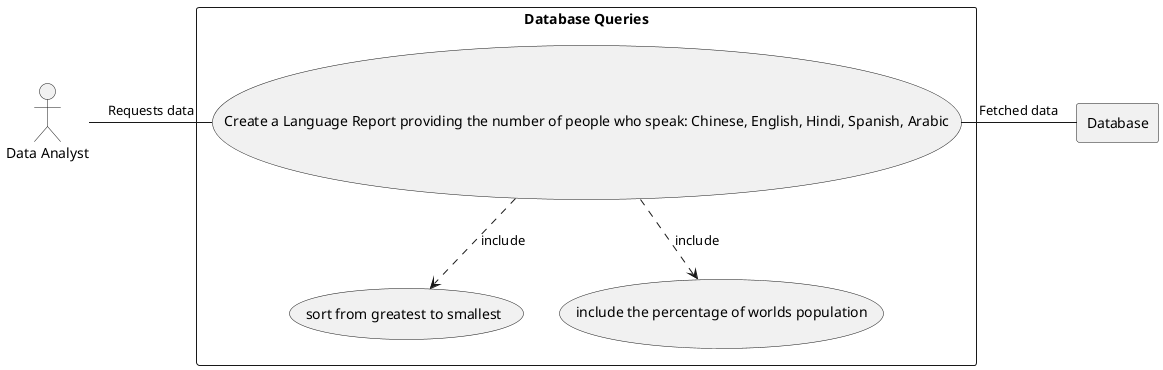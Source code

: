 @startuml

actor DataAnalyst as "Data Analyst"

rectangle Database

rectangle "Database Queries" {
    usecase Usecase1 as "Create a Language Report providing the number of people who speak: Chinese, English, Hindi, Spanish, Arabic"

    usecase uc as "sort from greatest to smallest"

    usecase uc2 as "include the percentage of worlds population"

    DataAnalyst - Usecase1 : "Requests data"
    Usecase1 ..> uc : include
    Usecase1 ..> uc2 : include

    Usecase1 - Database : "Fetched data"
}

@enduml
